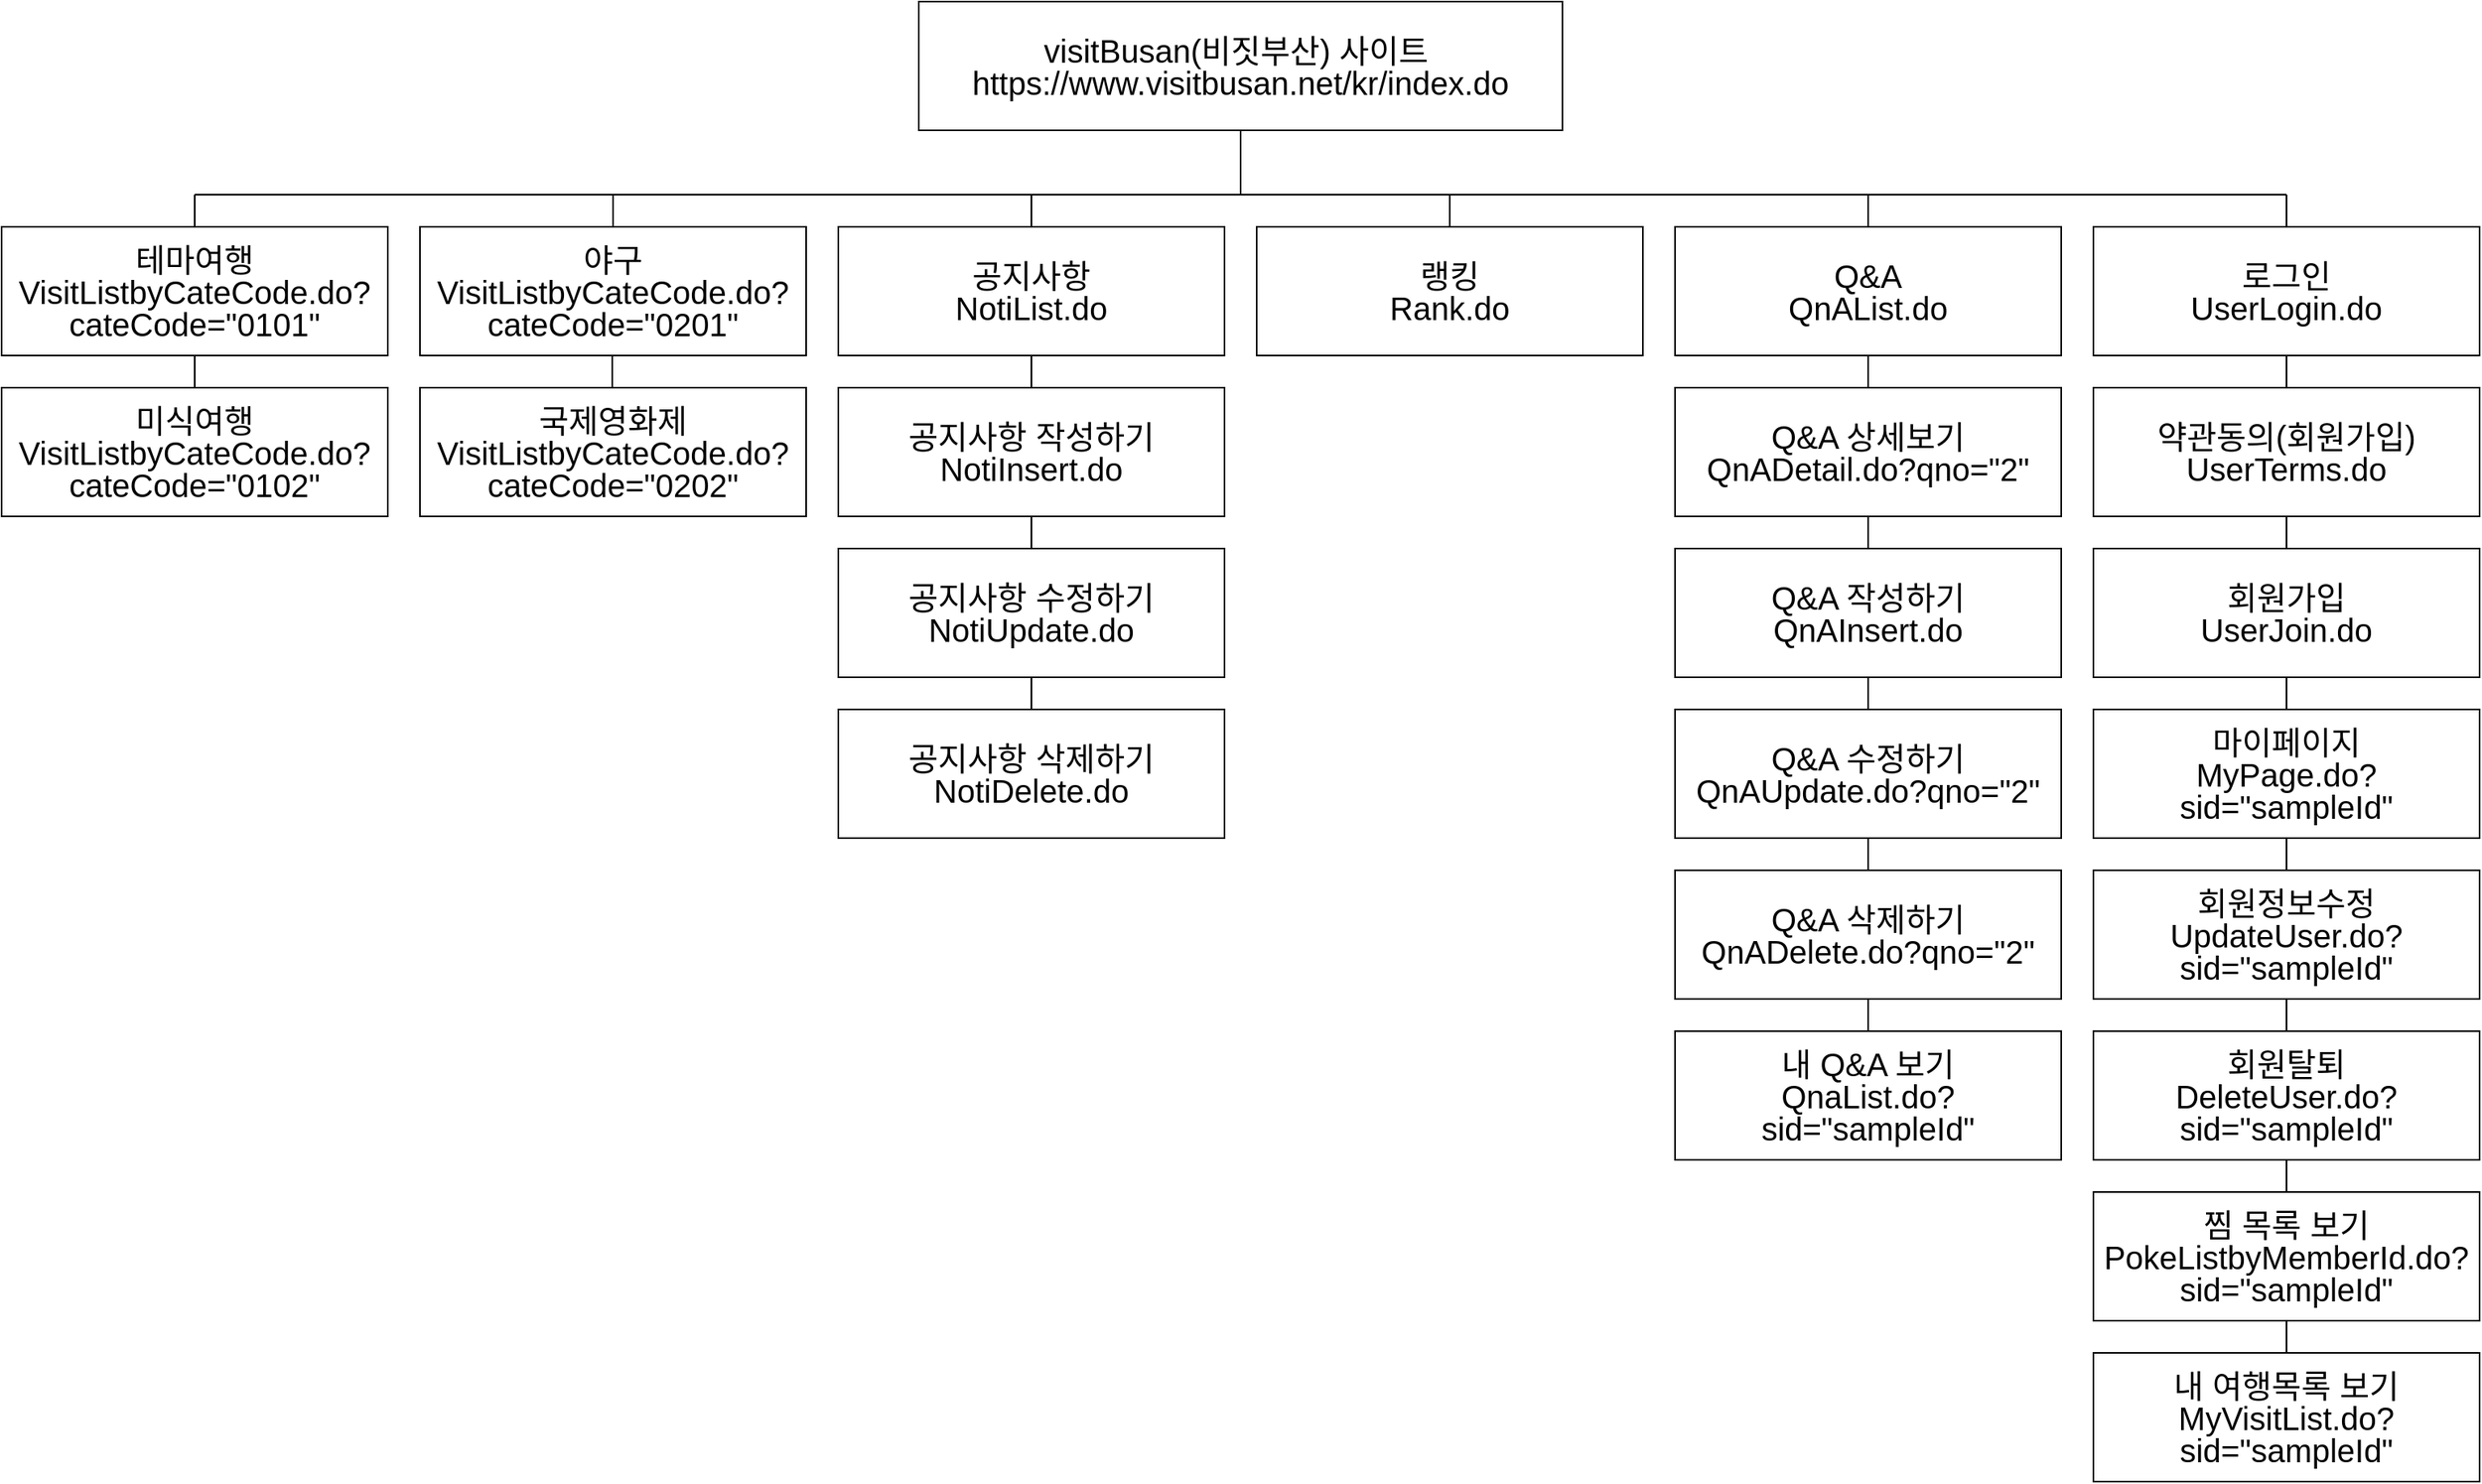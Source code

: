 <mxfile version="21.3.2" type="device">
  <diagram name="페이지-1" id="ILwJe-R39LQmXGecDIhm">
    <mxGraphModel dx="2446" dy="1138" grid="1" gridSize="10" guides="1" tooltips="1" connect="1" arrows="1" fold="1" page="1" pageScale="1" pageWidth="827" pageHeight="1169" math="0" shadow="0">
      <root>
        <mxCell id="0" />
        <mxCell id="1" parent="0" />
        <mxCell id="vG6tSXVW1lOoziyycAbv-1" value="&lt;p style=&quot;margin: 0px; line-height: 100%; font-size: 20px;&quot; align=&quot;center&quot;&gt;visitBusan(비짓부산) 사이트&amp;nbsp;&lt;/p&gt;&lt;p style=&quot;margin: 0px; line-height: 100%; font-size: 20px;&quot; align=&quot;center&quot;&gt;https://www.visitbusan.net/kr/index.do&lt;/p&gt;" style="rounded=0;whiteSpace=wrap;html=1;fontSize=20;" parent="1" vertex="1">
          <mxGeometry x="-620" y="40" width="400" height="80" as="geometry" />
        </mxCell>
        <mxCell id="vG6tSXVW1lOoziyycAbv-3" value="" style="endArrow=none;html=1;rounded=0;entryX=0.5;entryY=1;entryDx=0;entryDy=0;" parent="1" target="vG6tSXVW1lOoziyycAbv-1" edge="1">
          <mxGeometry width="50" height="50" relative="1" as="geometry">
            <mxPoint x="-420" y="160" as="sourcePoint" />
            <mxPoint x="-320" y="190" as="targetPoint" />
          </mxGeometry>
        </mxCell>
        <mxCell id="vG6tSXVW1lOoziyycAbv-4" value="" style="endArrow=none;html=1;rounded=0;" parent="1" edge="1">
          <mxGeometry width="50" height="50" relative="1" as="geometry">
            <mxPoint x="-1070" y="160" as="sourcePoint" />
            <mxPoint x="230" y="160" as="targetPoint" />
          </mxGeometry>
        </mxCell>
        <mxCell id="vG6tSXVW1lOoziyycAbv-5" value="" style="endArrow=none;html=1;rounded=0;" parent="1" edge="1">
          <mxGeometry width="50" height="50" relative="1" as="geometry">
            <mxPoint x="-1070" y="180" as="sourcePoint" />
            <mxPoint x="-1070" y="160" as="targetPoint" />
          </mxGeometry>
        </mxCell>
        <mxCell id="vG6tSXVW1lOoziyycAbv-7" value="" style="endArrow=none;html=1;rounded=0;entryX=0.5;entryY=1;entryDx=0;entryDy=0;exitX=0.5;exitY=0;exitDx=0;exitDy=0;" parent="1" source="vG6tSXVW1lOoziyycAbv-10" target="vG6tSXVW1lOoziyycAbv-9" edge="1">
          <mxGeometry width="50" height="50" relative="1" as="geometry">
            <mxPoint x="-1050" y="90" as="sourcePoint" />
            <mxPoint x="-1050" y="70" as="targetPoint" />
          </mxGeometry>
        </mxCell>
        <mxCell id="vG6tSXVW1lOoziyycAbv-9" value="&lt;p style=&quot;margin: 0px; line-height: 100%; font-size: 20px;&quot; align=&quot;center&quot;&gt;테마여행&lt;/p&gt;&lt;p style=&quot;margin: 0px; line-height: 100%;&quot; align=&quot;center&quot;&gt;VisitListbyCateCode.do?cateCode=&quot;0101&quot;&lt;br&gt;&lt;/p&gt;" style="rounded=0;whiteSpace=wrap;html=1;fontSize=20;" parent="1" vertex="1">
          <mxGeometry x="-1190" y="180" width="240" height="80" as="geometry" />
        </mxCell>
        <mxCell id="vG6tSXVW1lOoziyycAbv-10" value="&lt;p style=&quot;margin: 0px; line-height: 100%; font-size: 20px;&quot; align=&quot;center&quot;&gt;미식여행&lt;/p&gt;&lt;p style=&quot;margin: 0px; line-height: 20px;&quot; align=&quot;center&quot;&gt;VisitListbyCateCode.do?cateCode=&quot;0102&quot;&lt;/p&gt;" style="rounded=0;whiteSpace=wrap;html=1;fontSize=20;" parent="1" vertex="1">
          <mxGeometry x="-1190" y="280" width="240" height="80" as="geometry" />
        </mxCell>
        <mxCell id="vG6tSXVW1lOoziyycAbv-13" value="&lt;p style=&quot;margin: 0px; line-height: 100%;&quot; align=&quot;center&quot;&gt;야구&lt;/p&gt;&lt;p style=&quot;margin: 0px; line-height: 100%;&quot; align=&quot;center&quot;&gt;VisitListbyCateCode.do?cateCode=&quot;0201&quot;&lt;br&gt;&lt;/p&gt;" style="rounded=0;whiteSpace=wrap;html=1;fontSize=20;" parent="1" vertex="1">
          <mxGeometry x="-930" y="180" width="240" height="80" as="geometry" />
        </mxCell>
        <mxCell id="vG6tSXVW1lOoziyycAbv-14" value="" style="endArrow=none;html=1;rounded=0;exitX=0.5;exitY=0;exitDx=0;exitDy=0;" parent="1" source="vG6tSXVW1lOoziyycAbv-13" edge="1">
          <mxGeometry width="50" height="50" relative="1" as="geometry">
            <mxPoint x="-810.5" y="180" as="sourcePoint" />
            <mxPoint x="-810" y="160" as="targetPoint" />
          </mxGeometry>
        </mxCell>
        <mxCell id="vG6tSXVW1lOoziyycAbv-16" value="" style="endArrow=none;html=1;rounded=0;" parent="1" edge="1">
          <mxGeometry width="50" height="50" relative="1" as="geometry">
            <mxPoint x="-810.5" y="280" as="sourcePoint" />
            <mxPoint x="-810.5" y="260" as="targetPoint" />
          </mxGeometry>
        </mxCell>
        <mxCell id="vG6tSXVW1lOoziyycAbv-17" value="&lt;p style=&quot;margin: 0px; line-height: 100%;&quot; align=&quot;center&quot;&gt;국제영화제&lt;/p&gt;&lt;p style=&quot;margin: 0px; line-height: 100%;&quot; align=&quot;center&quot;&gt;VisitListbyCateCode.do?cateCode=&quot;0202&quot;&lt;br&gt;&lt;/p&gt;" style="rounded=0;whiteSpace=wrap;html=1;fontSize=20;" parent="1" vertex="1">
          <mxGeometry x="-930" y="280" width="240" height="80" as="geometry" />
        </mxCell>
        <mxCell id="vG6tSXVW1lOoziyycAbv-21" value="&lt;p style=&quot;margin: 0px; line-height: 100%;&quot; align=&quot;center&quot;&gt;공지사항&lt;/p&gt;&lt;p style=&quot;margin: 0px; line-height: 100%;&quot; align=&quot;center&quot;&gt;NotiList.do&lt;br&gt;&lt;/p&gt;" style="rounded=0;whiteSpace=wrap;html=1;fontSize=20;" parent="1" vertex="1">
          <mxGeometry x="-670" y="180" width="240" height="80" as="geometry" />
        </mxCell>
        <mxCell id="vG6tSXVW1lOoziyycAbv-22" value="" style="endArrow=none;html=1;rounded=0;exitX=0.5;exitY=0;exitDx=0;exitDy=0;" parent="1" source="vG6tSXVW1lOoziyycAbv-21" edge="1">
          <mxGeometry width="50" height="50" relative="1" as="geometry">
            <mxPoint x="-550.5" y="180" as="sourcePoint" />
            <mxPoint x="-550" y="160" as="targetPoint" />
          </mxGeometry>
        </mxCell>
        <mxCell id="vG6tSXVW1lOoziyycAbv-23" value="&lt;p style=&quot;margin: 0px; line-height: 100%;&quot; align=&quot;center&quot;&gt;공지사항 작성하기 NotiInsert.do&lt;br&gt;&lt;/p&gt;" style="rounded=0;whiteSpace=wrap;html=1;fontSize=20;" parent="1" vertex="1">
          <mxGeometry x="-670" y="280" width="240" height="80" as="geometry" />
        </mxCell>
        <mxCell id="vG6tSXVW1lOoziyycAbv-24" value="" style="endArrow=none;html=1;rounded=0;exitX=0.5;exitY=0;exitDx=0;exitDy=0;" parent="1" source="vG6tSXVW1lOoziyycAbv-23" edge="1">
          <mxGeometry width="50" height="50" relative="1" as="geometry">
            <mxPoint x="-550.5" y="280" as="sourcePoint" />
            <mxPoint x="-550" y="260" as="targetPoint" />
          </mxGeometry>
        </mxCell>
        <mxCell id="vG6tSXVW1lOoziyycAbv-25" value="&lt;p style=&quot;margin: 0px; line-height: 100%;&quot; align=&quot;center&quot;&gt;공지사항 수정하기 NotiUpdate.do&lt;br&gt;&lt;/p&gt;" style="rounded=0;whiteSpace=wrap;html=1;fontSize=20;" parent="1" vertex="1">
          <mxGeometry x="-670" y="380" width="240" height="80" as="geometry" />
        </mxCell>
        <mxCell id="vG6tSXVW1lOoziyycAbv-26" value="" style="endArrow=none;html=1;rounded=0;exitX=0.5;exitY=0;exitDx=0;exitDy=0;" parent="1" source="vG6tSXVW1lOoziyycAbv-25" edge="1">
          <mxGeometry width="50" height="50" relative="1" as="geometry">
            <mxPoint x="-550.5" y="380" as="sourcePoint" />
            <mxPoint x="-550" y="360" as="targetPoint" />
          </mxGeometry>
        </mxCell>
        <mxCell id="vG6tSXVW1lOoziyycAbv-27" value="&lt;p style=&quot;margin: 0px; line-height: 100%;&quot; align=&quot;center&quot;&gt;공지사항 삭제하기 NotiDelete.do&lt;br&gt;&lt;/p&gt;" style="rounded=0;whiteSpace=wrap;html=1;fontSize=20;" parent="1" vertex="1">
          <mxGeometry x="-670" y="480" width="240" height="80" as="geometry" />
        </mxCell>
        <mxCell id="vG6tSXVW1lOoziyycAbv-28" value="" style="endArrow=none;html=1;rounded=0;exitX=0.5;exitY=0;exitDx=0;exitDy=0;" parent="1" source="vG6tSXVW1lOoziyycAbv-27" edge="1">
          <mxGeometry width="50" height="50" relative="1" as="geometry">
            <mxPoint x="-550.5" y="480" as="sourcePoint" />
            <mxPoint x="-550" y="460" as="targetPoint" />
          </mxGeometry>
        </mxCell>
        <mxCell id="vG6tSXVW1lOoziyycAbv-29" value="&lt;p style=&quot;margin: 0px; line-height: 100%;&quot; align=&quot;center&quot;&gt;랭킹 &lt;/p&gt;&lt;p style=&quot;margin: 0px; line-height: 100%;&quot; align=&quot;center&quot;&gt;Rank.do&lt;br&gt;&lt;/p&gt;" style="rounded=0;whiteSpace=wrap;html=1;fontSize=20;" parent="1" vertex="1">
          <mxGeometry x="-410" y="180" width="240" height="80" as="geometry" />
        </mxCell>
        <mxCell id="vG6tSXVW1lOoziyycAbv-30" value="" style="endArrow=none;html=1;rounded=0;exitX=0.5;exitY=0;exitDx=0;exitDy=0;" parent="1" source="vG6tSXVW1lOoziyycAbv-29" edge="1">
          <mxGeometry width="50" height="50" relative="1" as="geometry">
            <mxPoint x="-290.5" y="180" as="sourcePoint" />
            <mxPoint x="-290" y="160" as="targetPoint" />
          </mxGeometry>
        </mxCell>
        <mxCell id="vG6tSXVW1lOoziyycAbv-32" value="&lt;p style=&quot;margin: 0px; line-height: 100%;&quot; align=&quot;center&quot;&gt;Q&amp;amp;A&lt;/p&gt;&lt;p style=&quot;margin: 0px; line-height: 100%;&quot; align=&quot;center&quot;&gt;QnAList.do&lt;br&gt;&lt;/p&gt;" style="rounded=0;whiteSpace=wrap;html=1;fontSize=20;" parent="1" vertex="1">
          <mxGeometry x="-150" y="180" width="240" height="80" as="geometry" />
        </mxCell>
        <mxCell id="vG6tSXVW1lOoziyycAbv-33" value="" style="endArrow=none;html=1;rounded=0;exitX=0.5;exitY=0;exitDx=0;exitDy=0;" parent="1" source="vG6tSXVW1lOoziyycAbv-32" edge="1">
          <mxGeometry width="50" height="50" relative="1" as="geometry">
            <mxPoint x="-30.5" y="180" as="sourcePoint" />
            <mxPoint x="-30" y="160" as="targetPoint" />
          </mxGeometry>
        </mxCell>
        <mxCell id="vG6tSXVW1lOoziyycAbv-34" value="&lt;p style=&quot;margin: 0px; line-height: 100%;&quot; align=&quot;center&quot;&gt;Q&amp;amp;A 상세보기QnADetail.do?qno=&quot;2&quot;&lt;br&gt;&lt;/p&gt;" style="rounded=0;whiteSpace=wrap;html=1;fontSize=20;" parent="1" vertex="1">
          <mxGeometry x="-150" y="280" width="240" height="80" as="geometry" />
        </mxCell>
        <mxCell id="vG6tSXVW1lOoziyycAbv-35" value="" style="endArrow=none;html=1;rounded=0;exitX=0.5;exitY=0;exitDx=0;exitDy=0;" parent="1" source="vG6tSXVW1lOoziyycAbv-34" edge="1">
          <mxGeometry width="50" height="50" relative="1" as="geometry">
            <mxPoint x="-30.5" y="280" as="sourcePoint" />
            <mxPoint x="-30" y="260" as="targetPoint" />
          </mxGeometry>
        </mxCell>
        <mxCell id="vG6tSXVW1lOoziyycAbv-36" value="&lt;p style=&quot;margin: 0px; line-height: 100%;&quot; align=&quot;center&quot;&gt;Q&amp;amp;A 작성하기QnAInsert.do&lt;br&gt;&lt;/p&gt;" style="rounded=0;whiteSpace=wrap;html=1;fontSize=20;" parent="1" vertex="1">
          <mxGeometry x="-150" y="380" width="240" height="80" as="geometry" />
        </mxCell>
        <mxCell id="vG6tSXVW1lOoziyycAbv-37" value="" style="endArrow=none;html=1;rounded=0;exitX=0.5;exitY=0;exitDx=0;exitDy=0;" parent="1" source="vG6tSXVW1lOoziyycAbv-36" edge="1">
          <mxGeometry width="50" height="50" relative="1" as="geometry">
            <mxPoint x="-30.5" y="380" as="sourcePoint" />
            <mxPoint x="-30" y="360" as="targetPoint" />
          </mxGeometry>
        </mxCell>
        <mxCell id="vG6tSXVW1lOoziyycAbv-38" value="&lt;p style=&quot;margin: 0px; line-height: 100%;&quot; align=&quot;center&quot;&gt;Q&amp;amp;A 수정하기 QnAUpdate.do?qno=&quot;2&quot;&lt;br&gt;&lt;/p&gt;" style="rounded=0;whiteSpace=wrap;html=1;fontSize=20;" parent="1" vertex="1">
          <mxGeometry x="-150" y="480" width="240" height="80" as="geometry" />
        </mxCell>
        <mxCell id="vG6tSXVW1lOoziyycAbv-39" value="" style="endArrow=none;html=1;rounded=0;exitX=0.5;exitY=0;exitDx=0;exitDy=0;" parent="1" source="vG6tSXVW1lOoziyycAbv-38" edge="1">
          <mxGeometry width="50" height="50" relative="1" as="geometry">
            <mxPoint x="-30.5" y="480" as="sourcePoint" />
            <mxPoint x="-30" y="460" as="targetPoint" />
          </mxGeometry>
        </mxCell>
        <mxCell id="vG6tSXVW1lOoziyycAbv-41" value="&lt;p style=&quot;margin: 0px; line-height: 100%;&quot; align=&quot;center&quot;&gt;Q&amp;amp;A 삭제하기QnADelete.do?qno=&quot;2&quot;&lt;br&gt;&lt;/p&gt;" style="rounded=0;whiteSpace=wrap;html=1;fontSize=20;" parent="1" vertex="1">
          <mxGeometry x="-150" y="580" width="240" height="80" as="geometry" />
        </mxCell>
        <mxCell id="vG6tSXVW1lOoziyycAbv-42" value="" style="endArrow=none;html=1;rounded=0;exitX=0.5;exitY=0;exitDx=0;exitDy=0;" parent="1" source="vG6tSXVW1lOoziyycAbv-41" edge="1">
          <mxGeometry width="50" height="50" relative="1" as="geometry">
            <mxPoint x="-30.5" y="580" as="sourcePoint" />
            <mxPoint x="-30" y="560" as="targetPoint" />
          </mxGeometry>
        </mxCell>
        <mxCell id="vG6tSXVW1lOoziyycAbv-45" value="&lt;p style=&quot;margin: 0px; line-height: 100%;&quot; align=&quot;center&quot;&gt;로그인&lt;/p&gt;&lt;p style=&quot;margin: 0px; line-height: 100%;&quot; align=&quot;center&quot;&gt;UserLogin.do&lt;br&gt;&lt;/p&gt;" style="rounded=0;whiteSpace=wrap;html=1;fontSize=20;" parent="1" vertex="1">
          <mxGeometry x="110" y="180" width="240" height="80" as="geometry" />
        </mxCell>
        <mxCell id="vG6tSXVW1lOoziyycAbv-46" value="" style="endArrow=none;html=1;rounded=0;exitX=0.5;exitY=0;exitDx=0;exitDy=0;" parent="1" source="vG6tSXVW1lOoziyycAbv-45" edge="1">
          <mxGeometry width="50" height="50" relative="1" as="geometry">
            <mxPoint x="229.5" y="180" as="sourcePoint" />
            <mxPoint x="230" y="160" as="targetPoint" />
          </mxGeometry>
        </mxCell>
        <mxCell id="vG6tSXVW1lOoziyycAbv-47" value="&lt;p style=&quot;margin: 0px; line-height: 100%;&quot; align=&quot;center&quot;&gt;약관동의(회원가입)&lt;/p&gt;&lt;p style=&quot;margin: 0px; line-height: 100%;&quot; align=&quot;center&quot;&gt;UserTerms.do&lt;br&gt;&lt;/p&gt;" style="rounded=0;whiteSpace=wrap;html=1;fontSize=20;" parent="1" vertex="1">
          <mxGeometry x="110" y="280" width="240" height="80" as="geometry" />
        </mxCell>
        <mxCell id="vG6tSXVW1lOoziyycAbv-48" value="" style="endArrow=none;html=1;rounded=0;exitX=0.5;exitY=0;exitDx=0;exitDy=0;" parent="1" source="vG6tSXVW1lOoziyycAbv-47" edge="1">
          <mxGeometry width="50" height="50" relative="1" as="geometry">
            <mxPoint x="229.5" y="280" as="sourcePoint" />
            <mxPoint x="230" y="260" as="targetPoint" />
          </mxGeometry>
        </mxCell>
        <mxCell id="vG6tSXVW1lOoziyycAbv-49" value="&lt;p style=&quot;margin: 0px; line-height: 100%;&quot; align=&quot;center&quot;&gt;회원가입&lt;/p&gt;&lt;p style=&quot;margin: 0px; line-height: 100%;&quot; align=&quot;center&quot;&gt;UserJoin.do&lt;br&gt;&lt;/p&gt;" style="rounded=0;whiteSpace=wrap;html=1;fontSize=20;" parent="1" vertex="1">
          <mxGeometry x="110" y="380" width="240" height="80" as="geometry" />
        </mxCell>
        <mxCell id="vG6tSXVW1lOoziyycAbv-50" value="" style="endArrow=none;html=1;rounded=0;exitX=0.5;exitY=0;exitDx=0;exitDy=0;" parent="1" source="vG6tSXVW1lOoziyycAbv-49" edge="1">
          <mxGeometry width="50" height="50" relative="1" as="geometry">
            <mxPoint x="229.5" y="380" as="sourcePoint" />
            <mxPoint x="230" y="360" as="targetPoint" />
          </mxGeometry>
        </mxCell>
        <mxCell id="vG6tSXVW1lOoziyycAbv-51" value="&lt;p style=&quot;margin: 0px; line-height: 100%;&quot; align=&quot;center&quot;&gt;마이페이지&lt;/p&gt;&lt;p style=&quot;margin: 0px; line-height: 100%;&quot; align=&quot;center&quot;&gt;MyPage.do?sid=&quot;sampleId&quot;&lt;br&gt;&lt;/p&gt;" style="rounded=0;whiteSpace=wrap;html=1;fontSize=20;" parent="1" vertex="1">
          <mxGeometry x="110" y="480" width="240" height="80" as="geometry" />
        </mxCell>
        <mxCell id="vG6tSXVW1lOoziyycAbv-52" value="" style="endArrow=none;html=1;rounded=0;exitX=0.5;exitY=0;exitDx=0;exitDy=0;" parent="1" source="vG6tSXVW1lOoziyycAbv-51" edge="1">
          <mxGeometry width="50" height="50" relative="1" as="geometry">
            <mxPoint x="229.5" y="480" as="sourcePoint" />
            <mxPoint x="230" y="460" as="targetPoint" />
          </mxGeometry>
        </mxCell>
        <mxCell id="vG6tSXVW1lOoziyycAbv-53" value="&lt;p style=&quot;margin: 0px; line-height: 100%;&quot; align=&quot;center&quot;&gt;회원정보수정UpdateUser.do?sid=&quot;sampleId&quot;&lt;br&gt;&lt;/p&gt;" style="rounded=0;whiteSpace=wrap;html=1;fontSize=20;" parent="1" vertex="1">
          <mxGeometry x="110" y="580" width="240" height="80" as="geometry" />
        </mxCell>
        <mxCell id="vG6tSXVW1lOoziyycAbv-54" value="" style="endArrow=none;html=1;rounded=0;exitX=0.5;exitY=0;exitDx=0;exitDy=0;" parent="1" source="vG6tSXVW1lOoziyycAbv-53" edge="1">
          <mxGeometry width="50" height="50" relative="1" as="geometry">
            <mxPoint x="229.5" y="580" as="sourcePoint" />
            <mxPoint x="230" y="560" as="targetPoint" />
          </mxGeometry>
        </mxCell>
        <mxCell id="vG6tSXVW1lOoziyycAbv-55" value="&lt;p style=&quot;margin: 0px; line-height: 100%;&quot; align=&quot;center&quot;&gt;회원탈퇴&lt;/p&gt;&lt;p style=&quot;margin: 0px; line-height: 100%;&quot; align=&quot;center&quot;&gt;DeleteUser.do?sid=&quot;sampleId&quot;&lt;br&gt;&lt;/p&gt;" style="rounded=0;whiteSpace=wrap;html=1;fontSize=20;" parent="1" vertex="1">
          <mxGeometry x="110" y="680" width="240" height="80" as="geometry" />
        </mxCell>
        <mxCell id="vG6tSXVW1lOoziyycAbv-56" value="" style="endArrow=none;html=1;rounded=0;exitX=0.5;exitY=0;exitDx=0;exitDy=0;" parent="1" source="vG6tSXVW1lOoziyycAbv-55" edge="1">
          <mxGeometry width="50" height="50" relative="1" as="geometry">
            <mxPoint x="229.5" y="680" as="sourcePoint" />
            <mxPoint x="230" y="660" as="targetPoint" />
          </mxGeometry>
        </mxCell>
        <mxCell id="vG6tSXVW1lOoziyycAbv-57" value="&lt;p style=&quot;margin: 0px; line-height: 100%;&quot; align=&quot;center&quot;&gt;내 Q&amp;amp;A 보기&lt;/p&gt;&lt;p style=&quot;margin: 0px; line-height: 100%;&quot; align=&quot;center&quot;&gt;QnaList.do?sid=&quot;sampleId&quot;&lt;br&gt;&lt;/p&gt;" style="rounded=0;whiteSpace=wrap;html=1;fontSize=20;" parent="1" vertex="1">
          <mxGeometry x="-150" y="680" width="240" height="80" as="geometry" />
        </mxCell>
        <mxCell id="vG6tSXVW1lOoziyycAbv-58" value="" style="endArrow=none;html=1;rounded=0;exitX=0.5;exitY=0;exitDx=0;exitDy=0;" parent="1" source="vG6tSXVW1lOoziyycAbv-57" edge="1">
          <mxGeometry width="50" height="50" relative="1" as="geometry">
            <mxPoint x="-30.5" y="680" as="sourcePoint" />
            <mxPoint x="-30" y="660" as="targetPoint" />
          </mxGeometry>
        </mxCell>
        <mxCell id="vG6tSXVW1lOoziyycAbv-59" value="&lt;p style=&quot;margin: 0px; line-height: 100%;&quot; align=&quot;center&quot;&gt;찜 목록 보기&lt;/p&gt;&lt;p style=&quot;margin: 0px; line-height: 100%;&quot; align=&quot;center&quot;&gt;PokeListbyMemberId.do?sid=&quot;sampleId&quot;&lt;/p&gt;" style="rounded=0;whiteSpace=wrap;html=1;fontSize=20;" parent="1" vertex="1">
          <mxGeometry x="110" y="780" width="240" height="80" as="geometry" />
        </mxCell>
        <mxCell id="vG6tSXVW1lOoziyycAbv-60" value="" style="endArrow=none;html=1;rounded=0;exitX=0.5;exitY=0;exitDx=0;exitDy=0;" parent="1" source="vG6tSXVW1lOoziyycAbv-59" edge="1">
          <mxGeometry width="50" height="50" relative="1" as="geometry">
            <mxPoint x="229.5" y="780" as="sourcePoint" />
            <mxPoint x="230" y="760" as="targetPoint" />
          </mxGeometry>
        </mxCell>
        <mxCell id="vG6tSXVW1lOoziyycAbv-61" value="&lt;p style=&quot;margin: 0px; line-height: 100%;&quot; align=&quot;center&quot;&gt;내 여행목록 보기&lt;br&gt;&lt;/p&gt;&lt;p style=&quot;margin: 0px; line-height: 100%;&quot; align=&quot;center&quot;&gt;MyVisitList.do?sid=&quot;sampleId&quot;&lt;/p&gt;" style="rounded=0;whiteSpace=wrap;html=1;fontSize=20;" parent="1" vertex="1">
          <mxGeometry x="110" y="880" width="240" height="80" as="geometry" />
        </mxCell>
        <mxCell id="vG6tSXVW1lOoziyycAbv-62" value="" style="endArrow=none;html=1;rounded=0;exitX=0.5;exitY=0;exitDx=0;exitDy=0;" parent="1" source="vG6tSXVW1lOoziyycAbv-61" edge="1">
          <mxGeometry width="50" height="50" relative="1" as="geometry">
            <mxPoint x="229.5" y="880" as="sourcePoint" />
            <mxPoint x="230" y="860" as="targetPoint" />
          </mxGeometry>
        </mxCell>
      </root>
    </mxGraphModel>
  </diagram>
</mxfile>
